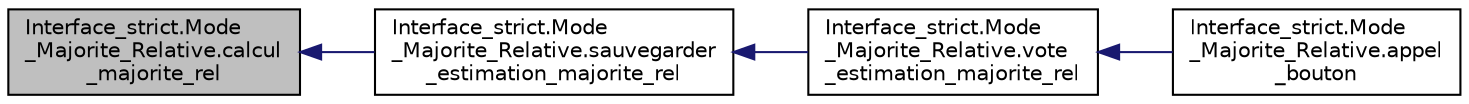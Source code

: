digraph "Interface_strict.Mode_Majorite_Relative.calcul_majorite_rel"
{
  edge [fontname="Helvetica",fontsize="10",labelfontname="Helvetica",labelfontsize="10"];
  node [fontname="Helvetica",fontsize="10",shape=record];
  rankdir="LR";
  Node13 [label="Interface_strict.Mode\l_Majorite_Relative.calcul\l_majorite_rel",height=0.2,width=0.4,color="black", fillcolor="grey75", style="filled", fontcolor="black"];
  Node13 -> Node14 [dir="back",color="midnightblue",fontsize="10",style="solid",fontname="Helvetica"];
  Node14 [label="Interface_strict.Mode\l_Majorite_Relative.sauvegarder\l_estimation_majorite_rel",height=0.2,width=0.4,color="black", fillcolor="white", style="filled",URL="$class_interface__strict_1_1_mode___majorite___relative.html#a23b6f69be4d7daec1abf40b89c993bad"];
  Node14 -> Node15 [dir="back",color="midnightblue",fontsize="10",style="solid",fontname="Helvetica"];
  Node15 [label="Interface_strict.Mode\l_Majorite_Relative.vote\l_estimation_majorite_rel",height=0.2,width=0.4,color="black", fillcolor="white", style="filled",URL="$class_interface__strict_1_1_mode___majorite___relative.html#a7444305330834150fd32090b99534391"];
  Node15 -> Node16 [dir="back",color="midnightblue",fontsize="10",style="solid",fontname="Helvetica"];
  Node16 [label="Interface_strict.Mode\l_Majorite_Relative.appel\l_bouton",height=0.2,width=0.4,color="black", fillcolor="white", style="filled",URL="$class_interface__strict_1_1_mode___majorite___relative.html#a08d2e07ade540ec7d8a11d3d71b7095b"];
}

